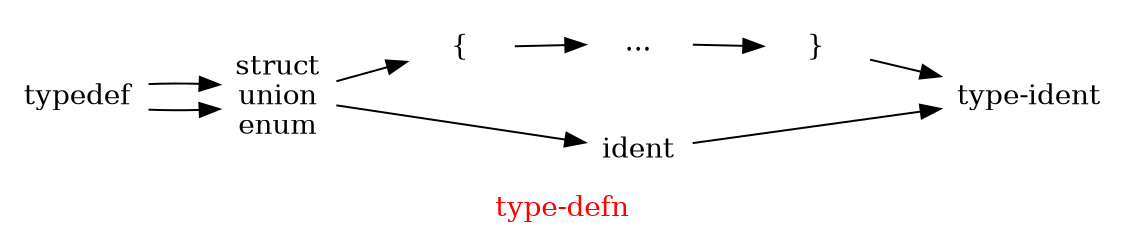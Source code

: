 digraph "type-defn"
{
  graph [ label = "\G", fontcolor = red ];
  graph [
	 rankdir = "LR",
	 center = true,
	 size = "7.5,10",
	 //concentrate = true
	 ];
  node [ shape = plaintext ];

  "typedef" -> "struct\nunion\nenum" -> "{" -> "..." -> "}" -> "type-ident";

  "typedef" -> "struct\nunion\nenum" -> "ident" -> "type-ident";
}
